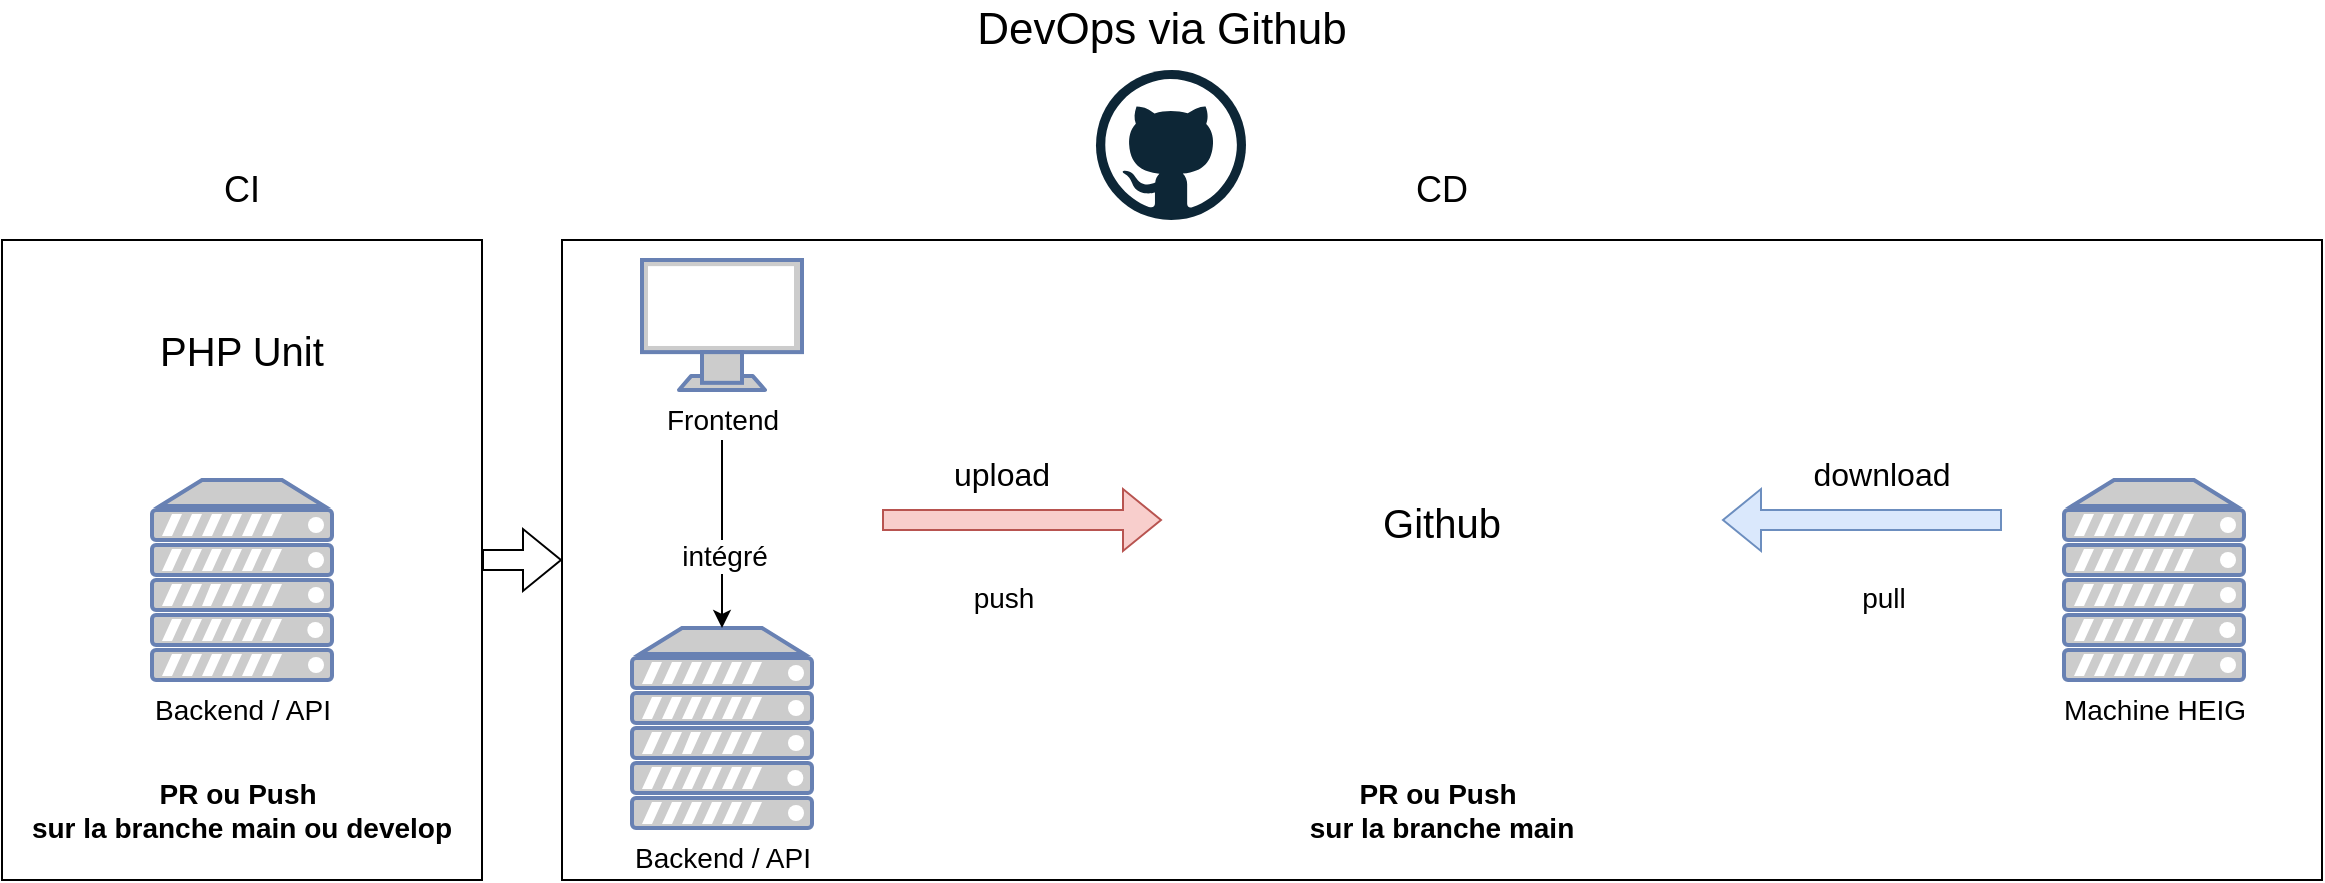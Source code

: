 <mxfile version="17.4.2" type="device"><diagram id="Hx9xllp2ap3281she8Cj" name="via_github"><mxGraphModel dx="1221" dy="754" grid="1" gridSize="10" guides="1" tooltips="1" connect="1" arrows="1" fold="1" page="1" pageScale="1" pageWidth="1169" pageHeight="827" math="0" shadow="0"><root><mxCell id="BjHD-yAxXP2pnCeitdZu-0"/><mxCell id="BjHD-yAxXP2pnCeitdZu-1" parent="BjHD-yAxXP2pnCeitdZu-0"/><mxCell id="GWBWq2R_Eyn1sW0nDq77-0" value="" style="rounded=0;whiteSpace=wrap;html=1;fontSize=14;fontColor=#000000;strokeColor=#000000;fillColor=none;" parent="BjHD-yAxXP2pnCeitdZu-1" vertex="1"><mxGeometry x="280" y="120" width="880" height="320" as="geometry"/></mxCell><mxCell id="GWBWq2R_Eyn1sW0nDq77-1" value="" style="rounded=0;whiteSpace=wrap;html=1;fontSize=14;fontColor=#000000;strokeColor=#000000;fillColor=none;" parent="BjHD-yAxXP2pnCeitdZu-1" vertex="1"><mxGeometry y="120" width="240" height="320" as="geometry"/></mxCell><mxCell id="GWBWq2R_Eyn1sW0nDq77-2" value="Backend / API" style="fontColor=#000000;verticalAlign=top;verticalLabelPosition=bottom;labelPosition=center;align=center;html=1;outlineConnect=0;fillColor=#CCCCCC;strokeColor=#6881B3;gradientColor=none;gradientDirection=north;strokeWidth=2;shape=mxgraph.networks.server;fontSize=14;" parent="BjHD-yAxXP2pnCeitdZu-1" vertex="1"><mxGeometry x="75" y="240" width="90" height="100" as="geometry"/></mxCell><mxCell id="GWBWq2R_Eyn1sW0nDq77-5" value="Machine HEIG" style="fontColor=#000000;verticalAlign=top;verticalLabelPosition=bottom;labelPosition=center;align=center;html=1;outlineConnect=0;fillColor=#CCCCCC;strokeColor=#6881B3;gradientColor=none;gradientDirection=north;strokeWidth=2;shape=mxgraph.networks.server;fontSize=14;" parent="BjHD-yAxXP2pnCeitdZu-1" vertex="1"><mxGeometry x="1031" y="240" width="90" height="100" as="geometry"/></mxCell><mxCell id="GWBWq2R_Eyn1sW0nDq77-7" value="Frontend" style="fontColor=#000000;verticalAlign=top;verticalLabelPosition=bottom;labelPosition=center;align=center;html=1;outlineConnect=0;fillColor=#CCCCCC;strokeColor=#6881B3;gradientColor=none;gradientDirection=north;strokeWidth=2;shape=mxgraph.networks.monitor;fontSize=14;" parent="BjHD-yAxXP2pnCeitdZu-1" vertex="1"><mxGeometry x="320" y="130" width="80" height="65" as="geometry"/></mxCell><mxCell id="GWBWq2R_Eyn1sW0nDq77-8" value="" style="dashed=0;outlineConnect=0;html=1;align=center;labelPosition=center;verticalLabelPosition=bottom;verticalAlign=top;shape=mxgraph.weblogos.github;fontSize=14;fontColor=#000000;" parent="BjHD-yAxXP2pnCeitdZu-1" vertex="1"><mxGeometry x="547" y="35" width="75" height="75" as="geometry"/></mxCell><mxCell id="GWBWq2R_Eyn1sW0nDq77-11" value="CI" style="text;html=1;strokeColor=none;fillColor=none;align=center;verticalAlign=middle;whiteSpace=wrap;rounded=0;fontSize=18;fontColor=#000000;" parent="BjHD-yAxXP2pnCeitdZu-1" vertex="1"><mxGeometry x="90" y="80" width="60" height="30" as="geometry"/></mxCell><mxCell id="GWBWq2R_Eyn1sW0nDq77-12" value="DevOps via Github" style="text;html=1;strokeColor=none;fillColor=none;align=center;verticalAlign=middle;whiteSpace=wrap;rounded=0;fontSize=22;fontColor=#000000;" parent="BjHD-yAxXP2pnCeitdZu-1" vertex="1"><mxGeometry width="1160" height="30" as="geometry"/></mxCell><mxCell id="GWBWq2R_Eyn1sW0nDq77-13" value="CD" style="text;html=1;strokeColor=none;fillColor=none;align=center;verticalAlign=middle;whiteSpace=wrap;rounded=0;fontSize=18;fontColor=#000000;" parent="BjHD-yAxXP2pnCeitdZu-1" vertex="1"><mxGeometry x="690" y="80" width="60" height="30" as="geometry"/></mxCell><mxCell id="GWBWq2R_Eyn1sW0nDq77-14" value="Backend / API" style="fontColor=#000000;verticalAlign=top;verticalLabelPosition=bottom;labelPosition=center;align=center;html=1;outlineConnect=0;fillColor=#CCCCCC;strokeColor=#6881B3;gradientColor=none;gradientDirection=north;strokeWidth=2;shape=mxgraph.networks.server;fontSize=14;" parent="BjHD-yAxXP2pnCeitdZu-1" vertex="1"><mxGeometry x="315" y="314" width="90" height="100" as="geometry"/></mxCell><mxCell id="GWBWq2R_Eyn1sW0nDq77-15" value="" style="shape=flexArrow;endArrow=classic;html=1;rounded=0;fontSize=21;fontColor=#000000;fillColor=#f8cecc;strokeColor=#b85450;" parent="BjHD-yAxXP2pnCeitdZu-1" edge="1"><mxGeometry width="50" height="50" relative="1" as="geometry"><mxPoint x="440" y="260" as="sourcePoint"/><mxPoint x="580" y="260" as="targetPoint"/></mxGeometry></mxCell><mxCell id="GWBWq2R_Eyn1sW0nDq77-16" value="" style="shape=flexArrow;endArrow=classic;html=1;rounded=0;fontSize=21;fontColor=#000000;fillColor=#dae8fc;strokeColor=#6c8ebf;" parent="BjHD-yAxXP2pnCeitdZu-1" edge="1"><mxGeometry width="50" height="50" relative="1" as="geometry"><mxPoint x="1000" y="260" as="sourcePoint"/><mxPoint x="860" y="260" as="targetPoint"/></mxGeometry></mxCell><mxCell id="GWBWq2R_Eyn1sW0nDq77-17" value="" style="shape=flexArrow;endArrow=classic;html=1;rounded=0;fontSize=21;fontColor=#000000;entryX=0;entryY=0.5;entryDx=0;entryDy=0;exitX=1;exitY=0.5;exitDx=0;exitDy=0;" parent="BjHD-yAxXP2pnCeitdZu-1" source="GWBWq2R_Eyn1sW0nDq77-1" target="GWBWq2R_Eyn1sW0nDq77-0" edge="1"><mxGeometry width="50" height="50" relative="1" as="geometry"><mxPoint x="450" y="250" as="sourcePoint"/><mxPoint x="590" y="250" as="targetPoint"/></mxGeometry></mxCell><mxCell id="GWBWq2R_Eyn1sW0nDq77-18" value="PR ou Push&amp;nbsp;&lt;br&gt;sur la branche main" style="text;html=1;strokeColor=none;fillColor=none;align=center;verticalAlign=middle;whiteSpace=wrap;rounded=0;fontSize=14;fontColor=#000000;fontStyle=1" parent="BjHD-yAxXP2pnCeitdZu-1" vertex="1"><mxGeometry x="600" y="390" width="240" height="30" as="geometry"/></mxCell><mxCell id="GWBWq2R_Eyn1sW0nDq77-19" value="PR ou Push&amp;nbsp;&lt;br&gt;sur la branche main ou develop" style="text;html=1;strokeColor=none;fillColor=none;align=center;verticalAlign=middle;whiteSpace=wrap;rounded=0;fontSize=14;fontColor=#000000;fontStyle=1" parent="BjHD-yAxXP2pnCeitdZu-1" vertex="1"><mxGeometry y="390" width="240" height="30" as="geometry"/></mxCell><mxCell id="GWBWq2R_Eyn1sW0nDq77-20" value="" style="endArrow=classic;html=1;rounded=0;fontSize=14;fontColor=#000000;entryX=0.5;entryY=0;entryDx=0;entryDy=0;entryPerimeter=0;" parent="BjHD-yAxXP2pnCeitdZu-1" target="GWBWq2R_Eyn1sW0nDq77-14" edge="1"><mxGeometry width="50" height="50" relative="1" as="geometry"><mxPoint x="360" y="220" as="sourcePoint"/><mxPoint x="550" y="290" as="targetPoint"/></mxGeometry></mxCell><mxCell id="GWBWq2R_Eyn1sW0nDq77-21" value="intégré" style="edgeLabel;html=1;align=center;verticalAlign=middle;resizable=0;points=[];fontSize=14;fontColor=#000000;" parent="GWBWq2R_Eyn1sW0nDq77-20" vertex="1" connectable="0"><mxGeometry x="0.239" y="1" relative="1" as="geometry"><mxPoint as="offset"/></mxGeometry></mxCell><mxCell id="yoq_HnrMptVzBlvmNNuD-1" value="pull" style="text;html=1;strokeColor=none;fillColor=none;align=center;verticalAlign=middle;whiteSpace=wrap;rounded=0;fontSize=14;fontColor=#000000;" parent="BjHD-yAxXP2pnCeitdZu-1" vertex="1"><mxGeometry x="910.5" y="284" width="60" height="30" as="geometry"/></mxCell><mxCell id="yoq_HnrMptVzBlvmNNuD-2" value="push" style="text;html=1;strokeColor=none;fillColor=none;align=center;verticalAlign=middle;whiteSpace=wrap;rounded=0;fontSize=14;fontColor=#000000;" parent="BjHD-yAxXP2pnCeitdZu-1" vertex="1"><mxGeometry x="470.5" y="284" width="60" height="30" as="geometry"/></mxCell><mxCell id="nhkhYEtvJI-RcssJJtcJ-1" value="&lt;font style=&quot;font-size: 20px&quot;&gt;Github&lt;/font&gt;" style="text;html=1;strokeColor=none;fillColor=none;align=center;verticalAlign=middle;whiteSpace=wrap;rounded=0;" vertex="1" parent="BjHD-yAxXP2pnCeitdZu-1"><mxGeometry x="580" y="245.5" width="280" height="30" as="geometry"/></mxCell><mxCell id="nhkhYEtvJI-RcssJJtcJ-2" value="&lt;font style=&quot;font-size: 16px&quot;&gt;upload&lt;/font&gt;" style="text;html=1;strokeColor=none;fillColor=none;align=center;verticalAlign=middle;whiteSpace=wrap;rounded=0;fontSize=20;" vertex="1" parent="BjHD-yAxXP2pnCeitdZu-1"><mxGeometry x="470" y="220" width="60" height="30" as="geometry"/></mxCell><mxCell id="nhkhYEtvJI-RcssJJtcJ-3" value="&lt;font style=&quot;font-size: 16px&quot;&gt;download&lt;/font&gt;" style="text;html=1;strokeColor=none;fillColor=none;align=center;verticalAlign=middle;whiteSpace=wrap;rounded=0;fontSize=20;" vertex="1" parent="BjHD-yAxXP2pnCeitdZu-1"><mxGeometry x="910" y="220" width="60" height="30" as="geometry"/></mxCell><mxCell id="nhkhYEtvJI-RcssJJtcJ-4" value="&lt;span style=&quot;font-size: 20px&quot;&gt;PHP Unit&lt;/span&gt;" style="text;html=1;strokeColor=none;fillColor=none;align=center;verticalAlign=middle;whiteSpace=wrap;rounded=0;" vertex="1" parent="BjHD-yAxXP2pnCeitdZu-1"><mxGeometry y="160" width="240" height="30" as="geometry"/></mxCell></root></mxGraphModel></diagram></mxfile>